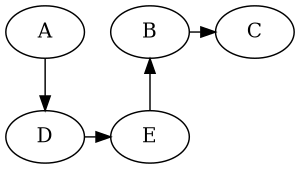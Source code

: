 digraph G {
  size = "2,2";

  { rank = same; A B C }
  { rank = same; D E }

  A -> B [style = invis];
  A -> D;
  B -> C;
  D -> E;
  E -> B [constraint = false];
  
}